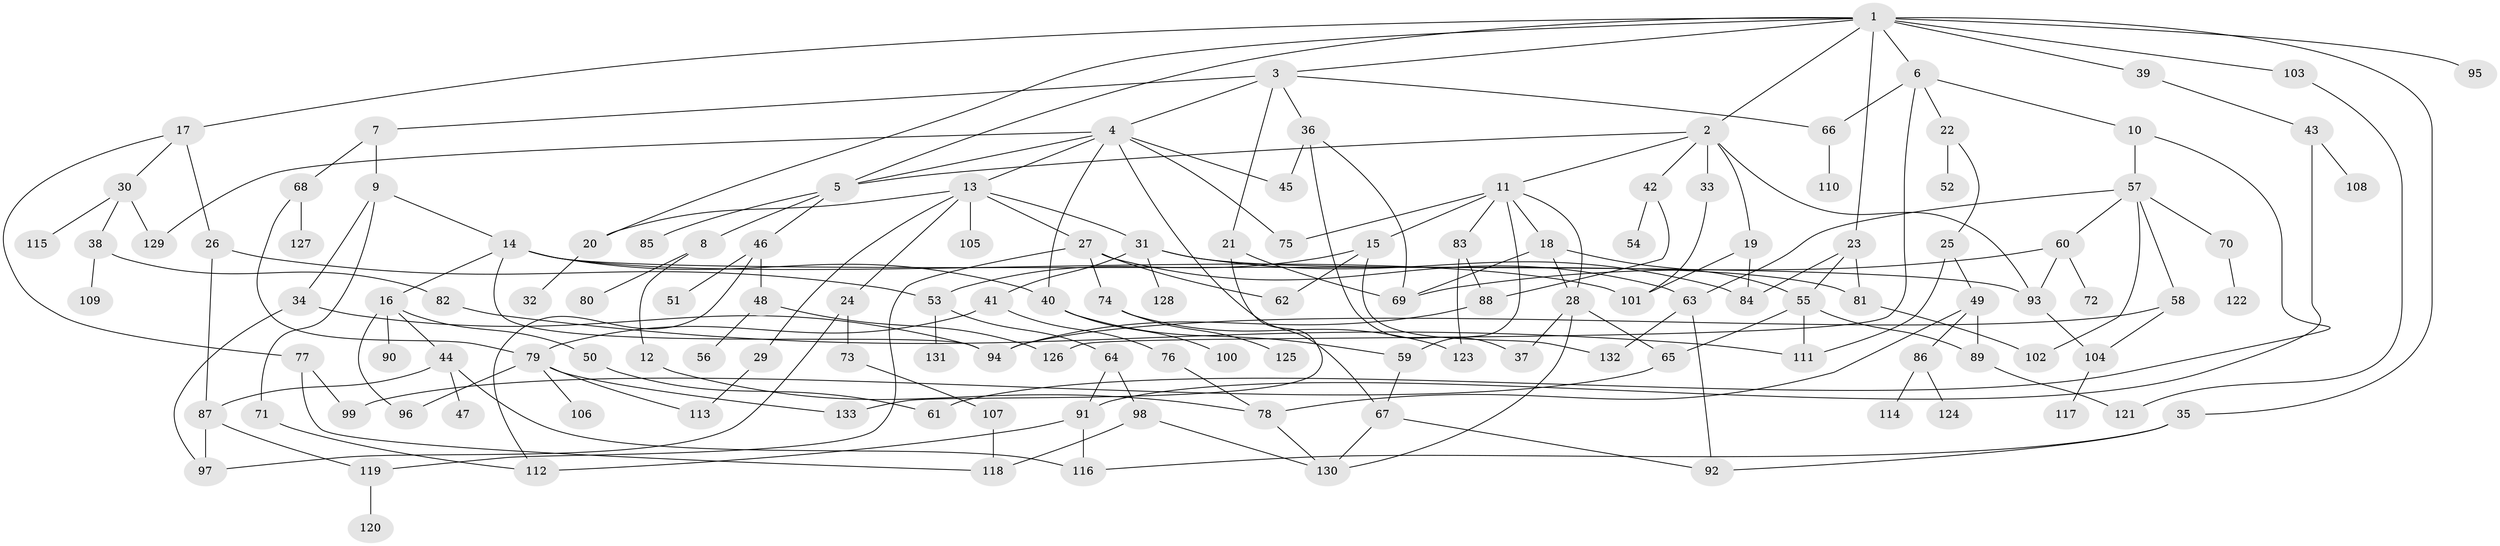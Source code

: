 // coarse degree distribution, {10: 0.010638297872340425, 7: 0.0425531914893617, 6: 0.06382978723404255, 5: 0.0425531914893617, 3: 0.3723404255319149, 4: 0.13829787234042554, 2: 0.19148936170212766, 1: 0.13829787234042554}
// Generated by graph-tools (version 1.1) at 2025/48/03/04/25 22:48:37]
// undirected, 133 vertices, 196 edges
graph export_dot {
  node [color=gray90,style=filled];
  1;
  2;
  3;
  4;
  5;
  6;
  7;
  8;
  9;
  10;
  11;
  12;
  13;
  14;
  15;
  16;
  17;
  18;
  19;
  20;
  21;
  22;
  23;
  24;
  25;
  26;
  27;
  28;
  29;
  30;
  31;
  32;
  33;
  34;
  35;
  36;
  37;
  38;
  39;
  40;
  41;
  42;
  43;
  44;
  45;
  46;
  47;
  48;
  49;
  50;
  51;
  52;
  53;
  54;
  55;
  56;
  57;
  58;
  59;
  60;
  61;
  62;
  63;
  64;
  65;
  66;
  67;
  68;
  69;
  70;
  71;
  72;
  73;
  74;
  75;
  76;
  77;
  78;
  79;
  80;
  81;
  82;
  83;
  84;
  85;
  86;
  87;
  88;
  89;
  90;
  91;
  92;
  93;
  94;
  95;
  96;
  97;
  98;
  99;
  100;
  101;
  102;
  103;
  104;
  105;
  106;
  107;
  108;
  109;
  110;
  111;
  112;
  113;
  114;
  115;
  116;
  117;
  118;
  119;
  120;
  121;
  122;
  123;
  124;
  125;
  126;
  127;
  128;
  129;
  130;
  131;
  132;
  133;
  1 -- 2;
  1 -- 3;
  1 -- 6;
  1 -- 17;
  1 -- 23;
  1 -- 35;
  1 -- 39;
  1 -- 95;
  1 -- 103;
  1 -- 20;
  1 -- 5;
  2 -- 11;
  2 -- 19;
  2 -- 33;
  2 -- 42;
  2 -- 5;
  2 -- 93;
  3 -- 4;
  3 -- 7;
  3 -- 21;
  3 -- 36;
  3 -- 66;
  4 -- 5;
  4 -- 13;
  4 -- 45;
  4 -- 67;
  4 -- 40;
  4 -- 75;
  4 -- 129;
  5 -- 8;
  5 -- 46;
  5 -- 85;
  6 -- 10;
  6 -- 22;
  6 -- 66;
  6 -- 126;
  7 -- 9;
  7 -- 68;
  8 -- 12;
  8 -- 80;
  9 -- 14;
  9 -- 34;
  9 -- 71;
  10 -- 57;
  10 -- 61;
  11 -- 15;
  11 -- 18;
  11 -- 59;
  11 -- 75;
  11 -- 83;
  11 -- 28;
  12 -- 78;
  13 -- 20;
  13 -- 24;
  13 -- 27;
  13 -- 29;
  13 -- 31;
  13 -- 105;
  14 -- 16;
  14 -- 40;
  14 -- 94;
  14 -- 93;
  14 -- 101;
  15 -- 62;
  15 -- 53;
  15 -- 132;
  16 -- 44;
  16 -- 50;
  16 -- 90;
  16 -- 96;
  17 -- 26;
  17 -- 30;
  17 -- 77;
  18 -- 28;
  18 -- 55;
  18 -- 69;
  19 -- 84;
  19 -- 101;
  20 -- 32;
  21 -- 133;
  21 -- 69;
  22 -- 25;
  22 -- 52;
  23 -- 81;
  23 -- 55;
  23 -- 84;
  24 -- 73;
  24 -- 97;
  25 -- 49;
  25 -- 111;
  26 -- 53;
  26 -- 87;
  27 -- 62;
  27 -- 63;
  27 -- 74;
  27 -- 119;
  28 -- 37;
  28 -- 65;
  28 -- 130;
  29 -- 113;
  30 -- 38;
  30 -- 115;
  30 -- 129;
  31 -- 41;
  31 -- 81;
  31 -- 128;
  31 -- 84;
  33 -- 101;
  34 -- 94;
  34 -- 97;
  35 -- 116;
  35 -- 92;
  36 -- 69;
  36 -- 45;
  36 -- 37;
  38 -- 82;
  38 -- 109;
  39 -- 43;
  40 -- 100;
  40 -- 59;
  41 -- 76;
  41 -- 79;
  42 -- 54;
  42 -- 88;
  43 -- 91;
  43 -- 108;
  44 -- 47;
  44 -- 116;
  44 -- 87;
  46 -- 48;
  46 -- 51;
  46 -- 112;
  48 -- 56;
  48 -- 126;
  49 -- 86;
  49 -- 89;
  49 -- 78;
  50 -- 61;
  53 -- 64;
  53 -- 131;
  55 -- 89;
  55 -- 111;
  55 -- 65;
  57 -- 58;
  57 -- 60;
  57 -- 70;
  57 -- 102;
  57 -- 63;
  58 -- 104;
  58 -- 94;
  59 -- 67;
  60 -- 72;
  60 -- 93;
  60 -- 69;
  63 -- 132;
  63 -- 92;
  64 -- 98;
  64 -- 91;
  65 -- 99;
  66 -- 110;
  67 -- 92;
  67 -- 130;
  68 -- 127;
  68 -- 79;
  70 -- 122;
  71 -- 112;
  73 -- 107;
  74 -- 125;
  74 -- 123;
  76 -- 78;
  77 -- 118;
  77 -- 99;
  78 -- 130;
  79 -- 96;
  79 -- 106;
  79 -- 113;
  79 -- 133;
  81 -- 102;
  82 -- 111;
  83 -- 88;
  83 -- 123;
  86 -- 114;
  86 -- 124;
  87 -- 97;
  87 -- 119;
  88 -- 94;
  89 -- 121;
  91 -- 116;
  91 -- 112;
  93 -- 104;
  98 -- 130;
  98 -- 118;
  103 -- 121;
  104 -- 117;
  107 -- 118;
  119 -- 120;
}
